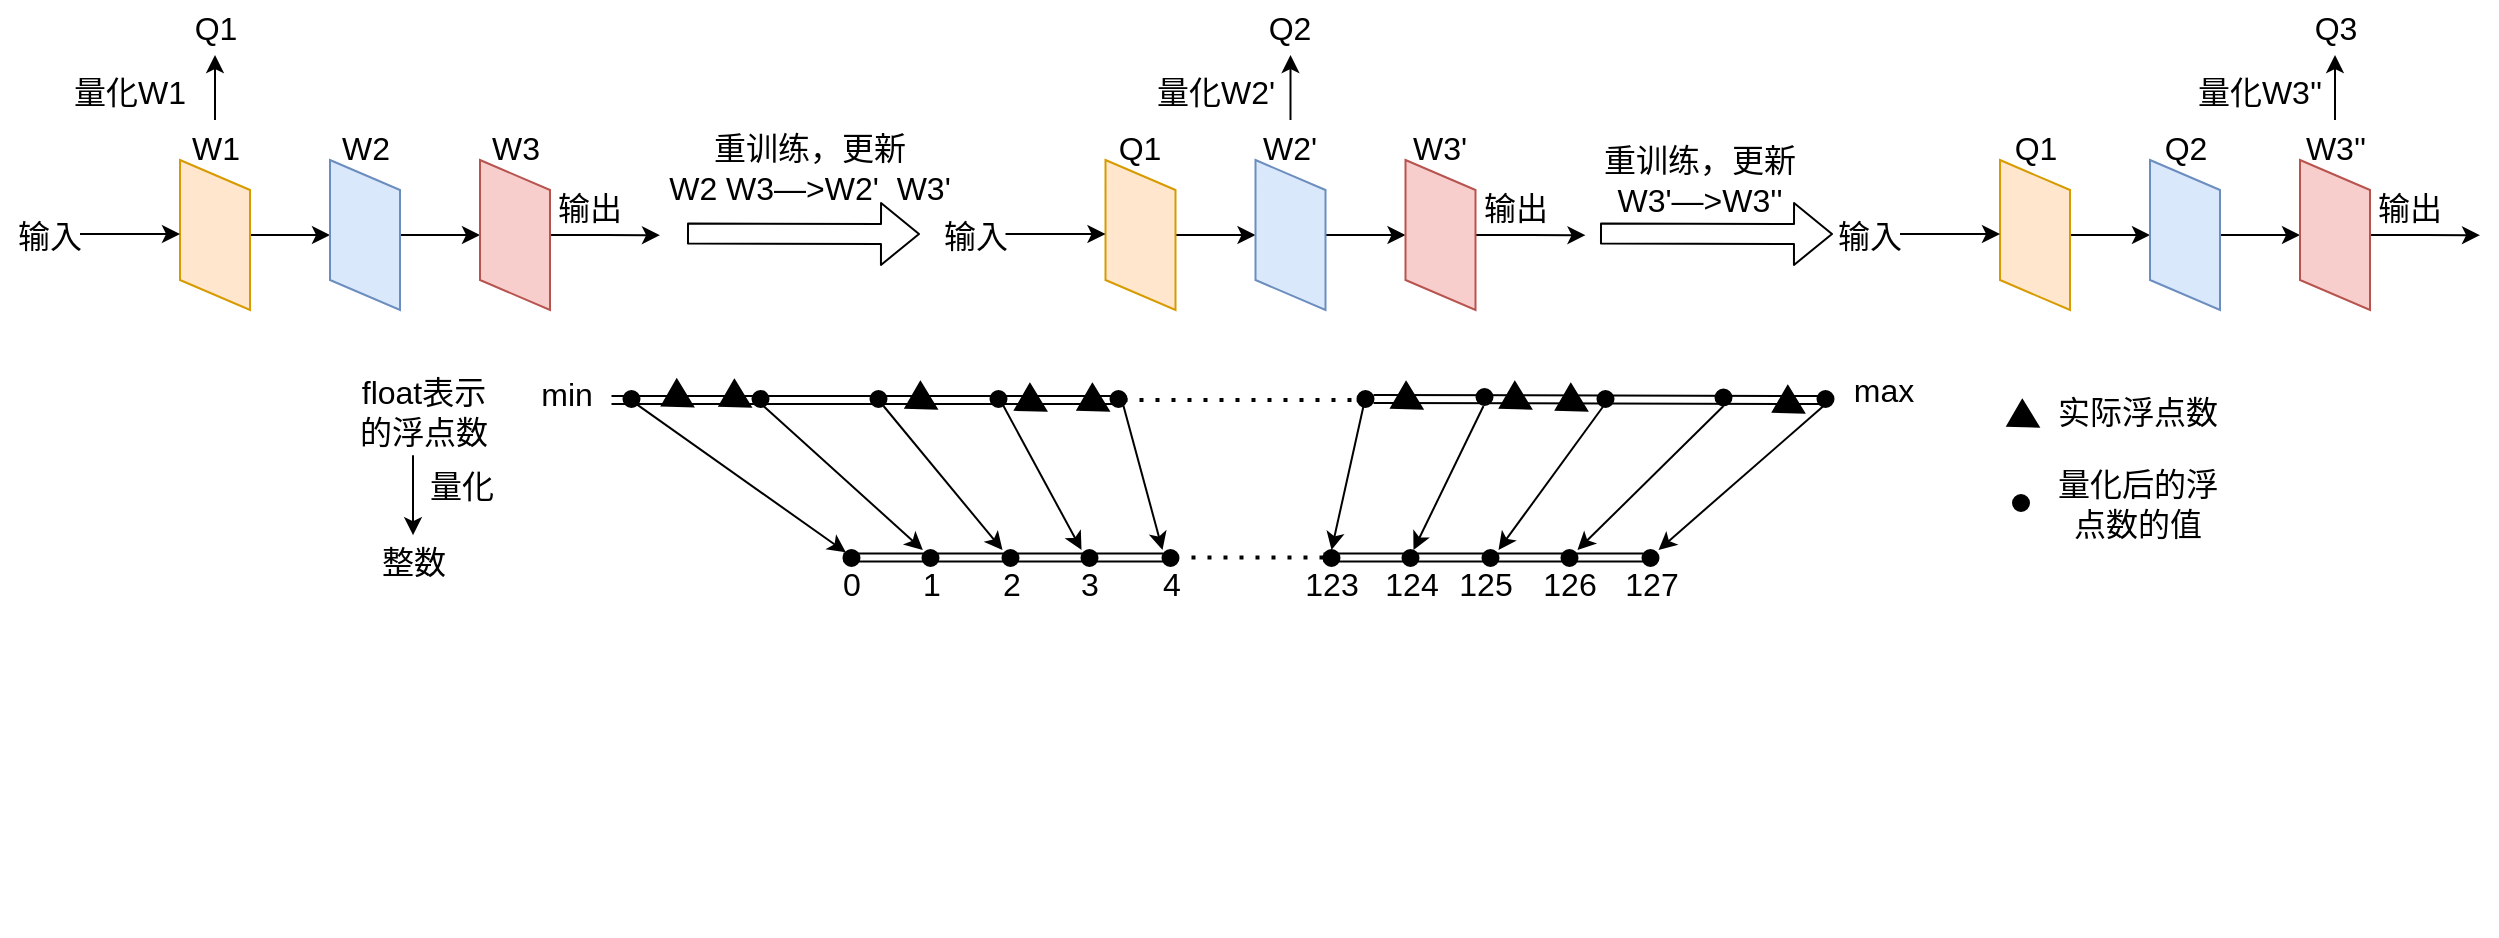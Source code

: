 <mxfile version="13.4.6" type="github">
  <diagram id="Zgp-13TrAlXwP6_f0GoF" name="Page-1">
    <mxGraphModel dx="1527" dy="1019" grid="1" gridSize="10" guides="1" tooltips="1" connect="1" arrows="1" fold="1" page="1" pageScale="1" pageWidth="850" pageHeight="1100" math="0" shadow="0">
      <root>
        <mxCell id="0" />
        <mxCell id="1" parent="0" />
        <mxCell id="ou7ntDZC9hadqgtK8E1v-214" value="" style="triangle;whiteSpace=wrap;html=1;fillColor=#000000;fontSize=16;rotation=30;" vertex="1" parent="1">
          <mxGeometry x="333.75" y="192.32" width="13.7" height="14.85" as="geometry" />
        </mxCell>
        <mxCell id="ou7ntDZC9hadqgtK8E1v-6" style="edgeStyle=orthogonalEdgeStyle;rounded=0;orthogonalLoop=1;jettySize=auto;html=1;exitX=0.5;exitY=0;exitDx=0;exitDy=0;entryX=0.5;entryY=1;entryDx=0;entryDy=0;" edge="1" parent="1" source="ou7ntDZC9hadqgtK8E1v-1" target="ou7ntDZC9hadqgtK8E1v-2">
          <mxGeometry relative="1" as="geometry" />
        </mxCell>
        <mxCell id="ou7ntDZC9hadqgtK8E1v-1" value="" style="shape=parallelogram;perimeter=parallelogramPerimeter;whiteSpace=wrap;html=1;rotation=90;fillColor=#ffe6cc;strokeColor=#d79b00;" vertex="1" parent="1">
          <mxGeometry x="70" y="100" width="75" height="35" as="geometry" />
        </mxCell>
        <mxCell id="ou7ntDZC9hadqgtK8E1v-7" style="edgeStyle=orthogonalEdgeStyle;rounded=0;orthogonalLoop=1;jettySize=auto;html=1;exitX=0.5;exitY=0;exitDx=0;exitDy=0;entryX=0.5;entryY=1;entryDx=0;entryDy=0;" edge="1" parent="1" source="ou7ntDZC9hadqgtK8E1v-2" target="ou7ntDZC9hadqgtK8E1v-3">
          <mxGeometry relative="1" as="geometry" />
        </mxCell>
        <mxCell id="ou7ntDZC9hadqgtK8E1v-2" value="" style="shape=parallelogram;perimeter=parallelogramPerimeter;whiteSpace=wrap;html=1;rotation=90;fillColor=#dae8fc;strokeColor=#6c8ebf;" vertex="1" parent="1">
          <mxGeometry x="145" y="100" width="75" height="35" as="geometry" />
        </mxCell>
        <mxCell id="ou7ntDZC9hadqgtK8E1v-17" style="edgeStyle=orthogonalEdgeStyle;rounded=0;orthogonalLoop=1;jettySize=auto;html=1;exitX=0.5;exitY=0;exitDx=0;exitDy=0;fontSize=16;" edge="1" parent="1" source="ou7ntDZC9hadqgtK8E1v-3">
          <mxGeometry relative="1" as="geometry">
            <mxPoint x="330" y="117.611" as="targetPoint" />
          </mxGeometry>
        </mxCell>
        <mxCell id="ou7ntDZC9hadqgtK8E1v-3" value="" style="shape=parallelogram;perimeter=parallelogramPerimeter;whiteSpace=wrap;html=1;rotation=90;fillColor=#f8cecc;strokeColor=#b85450;" vertex="1" parent="1">
          <mxGeometry x="220" y="100" width="75" height="35" as="geometry" />
        </mxCell>
        <mxCell id="ou7ntDZC9hadqgtK8E1v-4" value="" style="endArrow=classic;html=1;" edge="1" parent="1">
          <mxGeometry width="50" height="50" relative="1" as="geometry">
            <mxPoint x="40" y="117" as="sourcePoint" />
            <mxPoint x="90" y="117" as="targetPoint" />
          </mxGeometry>
        </mxCell>
        <mxCell id="ou7ntDZC9hadqgtK8E1v-9" value="输入" style="text;html=1;strokeColor=none;fillColor=none;align=center;verticalAlign=middle;whiteSpace=wrap;rounded=0;fontSize=16;" vertex="1" parent="1">
          <mxGeometry y="103.75" width="50" height="27.5" as="geometry" />
        </mxCell>
        <mxCell id="ou7ntDZC9hadqgtK8E1v-10" value="W1" style="text;html=1;strokeColor=none;fillColor=none;align=center;verticalAlign=middle;whiteSpace=wrap;rounded=0;fontSize=16;" vertex="1" parent="1">
          <mxGeometry x="82.5" y="60" width="50" height="27.5" as="geometry" />
        </mxCell>
        <mxCell id="ou7ntDZC9hadqgtK8E1v-11" value="W2" style="text;html=1;strokeColor=none;fillColor=none;align=center;verticalAlign=middle;whiteSpace=wrap;rounded=0;fontSize=16;" vertex="1" parent="1">
          <mxGeometry x="157.5" y="60" width="50" height="27.5" as="geometry" />
        </mxCell>
        <mxCell id="ou7ntDZC9hadqgtK8E1v-12" value="W3" style="text;html=1;strokeColor=none;fillColor=none;align=center;verticalAlign=middle;whiteSpace=wrap;rounded=0;fontSize=16;" vertex="1" parent="1">
          <mxGeometry x="232.5" y="60" width="50" height="27.5" as="geometry" />
        </mxCell>
        <mxCell id="ou7ntDZC9hadqgtK8E1v-13" value="输出" style="text;html=1;strokeColor=none;fillColor=none;align=center;verticalAlign=middle;whiteSpace=wrap;rounded=0;fontSize=16;" vertex="1" parent="1">
          <mxGeometry x="270" y="90" width="50" height="27.5" as="geometry" />
        </mxCell>
        <mxCell id="ou7ntDZC9hadqgtK8E1v-19" value="Q1" style="text;html=1;strokeColor=none;fillColor=none;align=center;verticalAlign=middle;whiteSpace=wrap;rounded=0;fontSize=16;" vertex="1" parent="1">
          <mxGeometry x="82.5" width="50" height="27.5" as="geometry" />
        </mxCell>
        <mxCell id="ou7ntDZC9hadqgtK8E1v-48" value="" style="endArrow=classic;html=1;fontSize=16;exitX=0.5;exitY=0;exitDx=0;exitDy=0;" edge="1" parent="1" source="ou7ntDZC9hadqgtK8E1v-10" target="ou7ntDZC9hadqgtK8E1v-19">
          <mxGeometry width="50" height="50" relative="1" as="geometry">
            <mxPoint x="30" y="90" as="sourcePoint" />
            <mxPoint x="80" y="40" as="targetPoint" />
          </mxGeometry>
        </mxCell>
        <mxCell id="ou7ntDZC9hadqgtK8E1v-49" value="量化W1" style="text;html=1;strokeColor=none;fillColor=none;align=center;verticalAlign=middle;whiteSpace=wrap;rounded=0;fontSize=16;" vertex="1" parent="1">
          <mxGeometry x="10" y="32.5" width="110" height="27.5" as="geometry" />
        </mxCell>
        <mxCell id="ou7ntDZC9hadqgtK8E1v-51" value="" style="shape=flexArrow;endArrow=classic;html=1;fontSize=16;" edge="1" parent="1">
          <mxGeometry width="50" height="50" relative="1" as="geometry">
            <mxPoint x="343.5" y="116.81" as="sourcePoint" />
            <mxPoint x="460" y="117" as="targetPoint" />
          </mxGeometry>
        </mxCell>
        <mxCell id="ou7ntDZC9hadqgtK8E1v-58" value="重训练，更新&lt;br&gt;W2 W3—&amp;gt;W2&#39;&amp;nbsp; W3&#39;" style="text;html=1;strokeColor=none;fillColor=none;align=center;verticalAlign=middle;whiteSpace=wrap;rounded=0;fontSize=16;" vertex="1" parent="1">
          <mxGeometry x="274.5" y="70" width="260" height="27.5" as="geometry" />
        </mxCell>
        <mxCell id="ou7ntDZC9hadqgtK8E1v-85" style="edgeStyle=orthogonalEdgeStyle;rounded=0;orthogonalLoop=1;jettySize=auto;html=1;exitX=0.5;exitY=0;exitDx=0;exitDy=0;entryX=0.5;entryY=1;entryDx=0;entryDy=0;" edge="1" parent="1" source="ou7ntDZC9hadqgtK8E1v-86" target="ou7ntDZC9hadqgtK8E1v-88">
          <mxGeometry relative="1" as="geometry" />
        </mxCell>
        <mxCell id="ou7ntDZC9hadqgtK8E1v-86" value="" style="shape=parallelogram;perimeter=parallelogramPerimeter;whiteSpace=wrap;html=1;rotation=90;fillColor=#ffe6cc;strokeColor=#d79b00;" vertex="1" parent="1">
          <mxGeometry x="532.75" y="100" width="75" height="35" as="geometry" />
        </mxCell>
        <mxCell id="ou7ntDZC9hadqgtK8E1v-87" style="edgeStyle=orthogonalEdgeStyle;rounded=0;orthogonalLoop=1;jettySize=auto;html=1;exitX=0.5;exitY=0;exitDx=0;exitDy=0;entryX=0.5;entryY=1;entryDx=0;entryDy=0;" edge="1" parent="1" source="ou7ntDZC9hadqgtK8E1v-88" target="ou7ntDZC9hadqgtK8E1v-90">
          <mxGeometry relative="1" as="geometry" />
        </mxCell>
        <mxCell id="ou7ntDZC9hadqgtK8E1v-88" value="" style="shape=parallelogram;perimeter=parallelogramPerimeter;whiteSpace=wrap;html=1;rotation=90;fillColor=#dae8fc;strokeColor=#6c8ebf;" vertex="1" parent="1">
          <mxGeometry x="607.75" y="100" width="75" height="35" as="geometry" />
        </mxCell>
        <mxCell id="ou7ntDZC9hadqgtK8E1v-89" style="edgeStyle=orthogonalEdgeStyle;rounded=0;orthogonalLoop=1;jettySize=auto;html=1;exitX=0.5;exitY=0;exitDx=0;exitDy=0;fontSize=16;" edge="1" parent="1" source="ou7ntDZC9hadqgtK8E1v-90">
          <mxGeometry relative="1" as="geometry">
            <mxPoint x="792.75" y="117.611" as="targetPoint" />
          </mxGeometry>
        </mxCell>
        <mxCell id="ou7ntDZC9hadqgtK8E1v-90" value="" style="shape=parallelogram;perimeter=parallelogramPerimeter;whiteSpace=wrap;html=1;rotation=90;fillColor=#f8cecc;strokeColor=#b85450;" vertex="1" parent="1">
          <mxGeometry x="682.75" y="100" width="75" height="35" as="geometry" />
        </mxCell>
        <mxCell id="ou7ntDZC9hadqgtK8E1v-91" value="" style="endArrow=classic;html=1;" edge="1" parent="1">
          <mxGeometry width="50" height="50" relative="1" as="geometry">
            <mxPoint x="502.75" y="117" as="sourcePoint" />
            <mxPoint x="552.75" y="117" as="targetPoint" />
          </mxGeometry>
        </mxCell>
        <mxCell id="ou7ntDZC9hadqgtK8E1v-92" value="输入" style="text;html=1;strokeColor=none;fillColor=none;align=center;verticalAlign=middle;whiteSpace=wrap;rounded=0;fontSize=16;" vertex="1" parent="1">
          <mxGeometry x="462.75" y="103.75" width="50" height="27.5" as="geometry" />
        </mxCell>
        <mxCell id="ou7ntDZC9hadqgtK8E1v-93" value="Q1" style="text;html=1;strokeColor=none;fillColor=none;align=center;verticalAlign=middle;whiteSpace=wrap;rounded=0;fontSize=16;" vertex="1" parent="1">
          <mxGeometry x="545.25" y="60" width="50" height="27.5" as="geometry" />
        </mxCell>
        <mxCell id="ou7ntDZC9hadqgtK8E1v-94" value="W2&#39;" style="text;html=1;strokeColor=none;fillColor=none;align=center;verticalAlign=middle;whiteSpace=wrap;rounded=0;fontSize=16;" vertex="1" parent="1">
          <mxGeometry x="620.25" y="60" width="50" height="27.5" as="geometry" />
        </mxCell>
        <mxCell id="ou7ntDZC9hadqgtK8E1v-95" value="W3&#39;" style="text;html=1;strokeColor=none;fillColor=none;align=center;verticalAlign=middle;whiteSpace=wrap;rounded=0;fontSize=16;" vertex="1" parent="1">
          <mxGeometry x="695.25" y="60" width="50" height="27.5" as="geometry" />
        </mxCell>
        <mxCell id="ou7ntDZC9hadqgtK8E1v-96" value="输出" style="text;html=1;strokeColor=none;fillColor=none;align=center;verticalAlign=middle;whiteSpace=wrap;rounded=0;fontSize=16;" vertex="1" parent="1">
          <mxGeometry x="732.75" y="90" width="50" height="27.5" as="geometry" />
        </mxCell>
        <mxCell id="ou7ntDZC9hadqgtK8E1v-97" value="Q2" style="text;html=1;strokeColor=none;fillColor=none;align=center;verticalAlign=middle;whiteSpace=wrap;rounded=0;fontSize=16;" vertex="1" parent="1">
          <mxGeometry x="620.25" width="50" height="27.5" as="geometry" />
        </mxCell>
        <mxCell id="ou7ntDZC9hadqgtK8E1v-98" value="" style="endArrow=classic;html=1;fontSize=16;exitX=0.5;exitY=0;exitDx=0;exitDy=0;" edge="1" parent="1" target="ou7ntDZC9hadqgtK8E1v-97">
          <mxGeometry width="50" height="50" relative="1" as="geometry">
            <mxPoint x="645.25" y="60" as="sourcePoint" />
            <mxPoint x="617.75" y="40" as="targetPoint" />
          </mxGeometry>
        </mxCell>
        <mxCell id="ou7ntDZC9hadqgtK8E1v-99" value="量化W2&#39;" style="text;html=1;strokeColor=none;fillColor=none;align=center;verticalAlign=middle;whiteSpace=wrap;rounded=0;fontSize=16;" vertex="1" parent="1">
          <mxGeometry x="552.75" y="32.5" width="110" height="27.5" as="geometry" />
        </mxCell>
        <mxCell id="ou7ntDZC9hadqgtK8E1v-102" style="edgeStyle=orthogonalEdgeStyle;rounded=0;orthogonalLoop=1;jettySize=auto;html=1;exitX=0.5;exitY=0;exitDx=0;exitDy=0;entryX=0.5;entryY=1;entryDx=0;entryDy=0;" edge="1" parent="1" source="ou7ntDZC9hadqgtK8E1v-103" target="ou7ntDZC9hadqgtK8E1v-105">
          <mxGeometry relative="1" as="geometry" />
        </mxCell>
        <mxCell id="ou7ntDZC9hadqgtK8E1v-103" value="" style="shape=parallelogram;perimeter=parallelogramPerimeter;whiteSpace=wrap;html=1;rotation=90;fillColor=#ffe6cc;strokeColor=#d79b00;" vertex="1" parent="1">
          <mxGeometry x="980" y="100" width="75" height="35" as="geometry" />
        </mxCell>
        <mxCell id="ou7ntDZC9hadqgtK8E1v-104" style="edgeStyle=orthogonalEdgeStyle;rounded=0;orthogonalLoop=1;jettySize=auto;html=1;exitX=0.5;exitY=0;exitDx=0;exitDy=0;entryX=0.5;entryY=1;entryDx=0;entryDy=0;" edge="1" parent="1" source="ou7ntDZC9hadqgtK8E1v-105" target="ou7ntDZC9hadqgtK8E1v-107">
          <mxGeometry relative="1" as="geometry" />
        </mxCell>
        <mxCell id="ou7ntDZC9hadqgtK8E1v-105" value="" style="shape=parallelogram;perimeter=parallelogramPerimeter;whiteSpace=wrap;html=1;rotation=90;fillColor=#dae8fc;strokeColor=#6c8ebf;" vertex="1" parent="1">
          <mxGeometry x="1055" y="100" width="75" height="35" as="geometry" />
        </mxCell>
        <mxCell id="ou7ntDZC9hadqgtK8E1v-106" style="edgeStyle=orthogonalEdgeStyle;rounded=0;orthogonalLoop=1;jettySize=auto;html=1;exitX=0.5;exitY=0;exitDx=0;exitDy=0;fontSize=16;" edge="1" parent="1" source="ou7ntDZC9hadqgtK8E1v-107">
          <mxGeometry relative="1" as="geometry">
            <mxPoint x="1240.0" y="117.611" as="targetPoint" />
          </mxGeometry>
        </mxCell>
        <mxCell id="ou7ntDZC9hadqgtK8E1v-107" value="" style="shape=parallelogram;perimeter=parallelogramPerimeter;whiteSpace=wrap;html=1;rotation=90;fillColor=#f8cecc;strokeColor=#b85450;" vertex="1" parent="1">
          <mxGeometry x="1130" y="100" width="75" height="35" as="geometry" />
        </mxCell>
        <mxCell id="ou7ntDZC9hadqgtK8E1v-108" value="" style="endArrow=classic;html=1;" edge="1" parent="1">
          <mxGeometry width="50" height="50" relative="1" as="geometry">
            <mxPoint x="950" y="117" as="sourcePoint" />
            <mxPoint x="1000.0" y="117" as="targetPoint" />
          </mxGeometry>
        </mxCell>
        <mxCell id="ou7ntDZC9hadqgtK8E1v-109" value="输入" style="text;html=1;strokeColor=none;fillColor=none;align=center;verticalAlign=middle;whiteSpace=wrap;rounded=0;fontSize=16;" vertex="1" parent="1">
          <mxGeometry x="910" y="103.75" width="50" height="27.5" as="geometry" />
        </mxCell>
        <mxCell id="ou7ntDZC9hadqgtK8E1v-110" value="Q1" style="text;html=1;strokeColor=none;fillColor=none;align=center;verticalAlign=middle;whiteSpace=wrap;rounded=0;fontSize=16;" vertex="1" parent="1">
          <mxGeometry x="992.5" y="60" width="50" height="27.5" as="geometry" />
        </mxCell>
        <mxCell id="ou7ntDZC9hadqgtK8E1v-111" value="Q2" style="text;html=1;strokeColor=none;fillColor=none;align=center;verticalAlign=middle;whiteSpace=wrap;rounded=0;fontSize=16;" vertex="1" parent="1">
          <mxGeometry x="1067.5" y="60" width="50" height="27.5" as="geometry" />
        </mxCell>
        <mxCell id="ou7ntDZC9hadqgtK8E1v-112" value="W3&#39;&#39;" style="text;html=1;strokeColor=none;fillColor=none;align=center;verticalAlign=middle;whiteSpace=wrap;rounded=0;fontSize=16;" vertex="1" parent="1">
          <mxGeometry x="1142.5" y="60" width="50" height="27.5" as="geometry" />
        </mxCell>
        <mxCell id="ou7ntDZC9hadqgtK8E1v-113" value="输出" style="text;html=1;strokeColor=none;fillColor=none;align=center;verticalAlign=middle;whiteSpace=wrap;rounded=0;fontSize=16;" vertex="1" parent="1">
          <mxGeometry x="1180" y="90" width="50" height="27.5" as="geometry" />
        </mxCell>
        <mxCell id="ou7ntDZC9hadqgtK8E1v-114" value="Q3" style="text;html=1;strokeColor=none;fillColor=none;align=center;verticalAlign=middle;whiteSpace=wrap;rounded=0;fontSize=16;" vertex="1" parent="1">
          <mxGeometry x="1142.5" width="50" height="27.5" as="geometry" />
        </mxCell>
        <mxCell id="ou7ntDZC9hadqgtK8E1v-115" value="" style="endArrow=classic;html=1;fontSize=16;exitX=0.5;exitY=0;exitDx=0;exitDy=0;" edge="1" parent="1" target="ou7ntDZC9hadqgtK8E1v-114">
          <mxGeometry width="50" height="50" relative="1" as="geometry">
            <mxPoint x="1167.5" y="60" as="sourcePoint" />
            <mxPoint x="1140" y="40" as="targetPoint" />
          </mxGeometry>
        </mxCell>
        <mxCell id="ou7ntDZC9hadqgtK8E1v-116" value="量化W3&#39;&#39;" style="text;html=1;strokeColor=none;fillColor=none;align=center;verticalAlign=middle;whiteSpace=wrap;rounded=0;fontSize=16;" vertex="1" parent="1">
          <mxGeometry x="1075" y="32.5" width="110" height="27.5" as="geometry" />
        </mxCell>
        <mxCell id="ou7ntDZC9hadqgtK8E1v-118" value="" style="shape=link;html=1;fontSize=16;" edge="1" parent="1">
          <mxGeometry width="100" relative="1" as="geometry">
            <mxPoint x="421.75" y="278.8" as="sourcePoint" />
            <mxPoint x="581.75" y="278.8" as="targetPoint" />
          </mxGeometry>
        </mxCell>
        <mxCell id="ou7ntDZC9hadqgtK8E1v-122" value="" style="shape=link;html=1;fontSize=16;" edge="1" parent="1">
          <mxGeometry width="100" relative="1" as="geometry">
            <mxPoint x="305.75" y="200" as="sourcePoint" />
            <mxPoint x="560.75" y="200.0" as="targetPoint" />
          </mxGeometry>
        </mxCell>
        <mxCell id="ou7ntDZC9hadqgtK8E1v-123" value="" style="endArrow=none;dashed=1;html=1;dashPattern=1 3;strokeWidth=2;fontSize=16;" edge="1" parent="1">
          <mxGeometry width="50" height="50" relative="1" as="geometry">
            <mxPoint x="661.75" y="278.8" as="sourcePoint" />
            <mxPoint x="591.75" y="278.8" as="targetPoint" />
          </mxGeometry>
        </mxCell>
        <mxCell id="ou7ntDZC9hadqgtK8E1v-124" value="" style="shape=link;html=1;fontSize=16;" edge="1" parent="1" source="ou7ntDZC9hadqgtK8E1v-190">
          <mxGeometry width="100" relative="1" as="geometry">
            <mxPoint x="682.25" y="200.0" as="sourcePoint" />
            <mxPoint x="911.75" y="200" as="targetPoint" />
          </mxGeometry>
        </mxCell>
        <mxCell id="ou7ntDZC9hadqgtK8E1v-136" value="min" style="text;html=1;strokeColor=none;fillColor=none;align=center;verticalAlign=middle;whiteSpace=wrap;rounded=0;fontSize=16;" vertex="1" parent="1">
          <mxGeometry x="264" y="182.85" width="39" height="27.5" as="geometry" />
        </mxCell>
        <mxCell id="ou7ntDZC9hadqgtK8E1v-137" value="max" style="text;html=1;strokeColor=none;fillColor=none;align=center;verticalAlign=middle;whiteSpace=wrap;rounded=0;fontSize=16;" vertex="1" parent="1">
          <mxGeometry x="916.75" y="180.85" width="50" height="27.5" as="geometry" />
        </mxCell>
        <mxCell id="ou7ntDZC9hadqgtK8E1v-144" value="" style="ellipse;whiteSpace=wrap;html=1;aspect=fixed;fillColor=#000000;fontSize=16;" vertex="1" parent="1">
          <mxGeometry x="421.75" y="275" width="8" height="8" as="geometry" />
        </mxCell>
        <mxCell id="ou7ntDZC9hadqgtK8E1v-147" value="" style="ellipse;whiteSpace=wrap;html=1;aspect=fixed;fillColor=#000000;fontSize=16;" vertex="1" parent="1">
          <mxGeometry x="461.25" y="275" width="8" height="8" as="geometry" />
        </mxCell>
        <mxCell id="ou7ntDZC9hadqgtK8E1v-148" value="" style="ellipse;whiteSpace=wrap;html=1;aspect=fixed;fillColor=#000000;fontSize=16;" vertex="1" parent="1">
          <mxGeometry x="501.25" y="275" width="8" height="8" as="geometry" />
        </mxCell>
        <mxCell id="ou7ntDZC9hadqgtK8E1v-149" value="" style="ellipse;whiteSpace=wrap;html=1;aspect=fixed;fillColor=#000000;fontSize=16;" vertex="1" parent="1">
          <mxGeometry x="540.75" y="275" width="8" height="8" as="geometry" />
        </mxCell>
        <mxCell id="ou7ntDZC9hadqgtK8E1v-150" value="" style="ellipse;whiteSpace=wrap;html=1;aspect=fixed;fillColor=#000000;fontSize=16;" vertex="1" parent="1">
          <mxGeometry x="581.25" y="275" width="8" height="8" as="geometry" />
        </mxCell>
        <mxCell id="ou7ntDZC9hadqgtK8E1v-155" value="" style="shape=link;html=1;fontSize=16;" edge="1" parent="1">
          <mxGeometry width="100" relative="1" as="geometry">
            <mxPoint x="821.75" y="278.8" as="sourcePoint" />
            <mxPoint x="661.75" y="278.8" as="targetPoint" />
          </mxGeometry>
        </mxCell>
        <mxCell id="ou7ntDZC9hadqgtK8E1v-156" value="" style="ellipse;whiteSpace=wrap;html=1;aspect=fixed;fillColor=#000000;fontSize=16;" vertex="1" parent="1">
          <mxGeometry x="661.75" y="275" width="8" height="8" as="geometry" />
        </mxCell>
        <mxCell id="ou7ntDZC9hadqgtK8E1v-157" value="" style="ellipse;whiteSpace=wrap;html=1;aspect=fixed;fillColor=#000000;fontSize=16;" vertex="1" parent="1">
          <mxGeometry x="701.25" y="275" width="8" height="8" as="geometry" />
        </mxCell>
        <mxCell id="ou7ntDZC9hadqgtK8E1v-158" value="" style="ellipse;whiteSpace=wrap;html=1;aspect=fixed;fillColor=#000000;fontSize=16;" vertex="1" parent="1">
          <mxGeometry x="741.25" y="275" width="8" height="8" as="geometry" />
        </mxCell>
        <mxCell id="ou7ntDZC9hadqgtK8E1v-159" value="" style="ellipse;whiteSpace=wrap;html=1;aspect=fixed;fillColor=#000000;fontSize=16;" vertex="1" parent="1">
          <mxGeometry x="780.75" y="275" width="8" height="8" as="geometry" />
        </mxCell>
        <mxCell id="ou7ntDZC9hadqgtK8E1v-160" value="" style="ellipse;whiteSpace=wrap;html=1;aspect=fixed;fillColor=#000000;fontSize=16;" vertex="1" parent="1">
          <mxGeometry x="821.25" y="275" width="8" height="8" as="geometry" />
        </mxCell>
        <mxCell id="ou7ntDZC9hadqgtK8E1v-162" value="" style="endArrow=none;dashed=1;html=1;dashPattern=1 3;strokeWidth=2;fontSize=16;" edge="1" parent="1">
          <mxGeometry width="50" height="50" relative="1" as="geometry">
            <mxPoint x="561.75" y="200.0" as="sourcePoint" />
            <mxPoint x="681.75" y="200" as="targetPoint" />
          </mxGeometry>
        </mxCell>
        <mxCell id="ou7ntDZC9hadqgtK8E1v-163" value="" style="ellipse;whiteSpace=wrap;html=1;aspect=fixed;fillColor=#000000;fontSize=16;" vertex="1" parent="1">
          <mxGeometry x="311.75" y="195.5" width="8" height="8" as="geometry" />
        </mxCell>
        <mxCell id="ou7ntDZC9hadqgtK8E1v-164" value="" style="endArrow=classic;html=1;fontSize=16;entryX=0;entryY=0;entryDx=0;entryDy=0;exitX=1;exitY=1;exitDx=0;exitDy=0;" edge="1" parent="1" source="ou7ntDZC9hadqgtK8E1v-163" target="ou7ntDZC9hadqgtK8E1v-144">
          <mxGeometry width="50" height="50" relative="1" as="geometry">
            <mxPoint x="319.75" y="202" as="sourcePoint" />
            <mxPoint x="401.75" y="250" as="targetPoint" />
          </mxGeometry>
        </mxCell>
        <mxCell id="ou7ntDZC9hadqgtK8E1v-165" value="" style="endArrow=classic;html=1;fontSize=16;entryX=0;entryY=0;entryDx=0;entryDy=0;" edge="1" parent="1">
          <mxGeometry width="50" height="50" relative="1" as="geometry">
            <mxPoint x="381.75" y="203" as="sourcePoint" />
            <mxPoint x="461.422" y="275.002" as="targetPoint" />
          </mxGeometry>
        </mxCell>
        <mxCell id="ou7ntDZC9hadqgtK8E1v-166" value="" style="endArrow=classic;html=1;fontSize=16;entryX=0;entryY=0;entryDx=0;entryDy=0;" edge="1" parent="1">
          <mxGeometry width="50" height="50" relative="1" as="geometry">
            <mxPoint x="441.75" y="203" as="sourcePoint" />
            <mxPoint x="501.252" y="275.002" as="targetPoint" />
          </mxGeometry>
        </mxCell>
        <mxCell id="ou7ntDZC9hadqgtK8E1v-167" value="" style="endArrow=classic;html=1;fontSize=16;entryX=0;entryY=0;entryDx=0;entryDy=0;" edge="1" parent="1">
          <mxGeometry width="50" height="50" relative="1" as="geometry">
            <mxPoint x="501.75" y="203" as="sourcePoint" />
            <mxPoint x="540.752" y="275.002" as="targetPoint" />
          </mxGeometry>
        </mxCell>
        <mxCell id="ou7ntDZC9hadqgtK8E1v-168" value="" style="endArrow=classic;html=1;fontSize=16;entryX=0;entryY=0;entryDx=0;entryDy=0;" edge="1" parent="1">
          <mxGeometry width="50" height="50" relative="1" as="geometry">
            <mxPoint x="561.75" y="203" as="sourcePoint" />
            <mxPoint x="581.252" y="275.002" as="targetPoint" />
          </mxGeometry>
        </mxCell>
        <mxCell id="ou7ntDZC9hadqgtK8E1v-175" value="" style="group;rotation=-180;direction=south;" vertex="1" connectable="0" parent="1">
          <mxGeometry x="404.749" y="205.249" width="73.172" height="262.673" as="geometry" />
        </mxCell>
        <mxCell id="ou7ntDZC9hadqgtK8E1v-176" value="" style="endArrow=classic;html=1;fontSize=16;entryX=0.5;entryY=0;entryDx=0;entryDy=0;" edge="1" parent="1" target="ou7ntDZC9hadqgtK8E1v-156">
          <mxGeometry width="50" height="50" relative="1" as="geometry">
            <mxPoint x="681.75" y="203" as="sourcePoint" />
            <mxPoint x="671.75" y="270" as="targetPoint" />
          </mxGeometry>
        </mxCell>
        <mxCell id="ou7ntDZC9hadqgtK8E1v-177" value="" style="endArrow=classic;html=1;fontSize=16;entryX=0;entryY=0;entryDx=0;entryDy=0;" edge="1" parent="1">
          <mxGeometry width="50" height="50" relative="1" as="geometry">
            <mxPoint x="741.75" y="203" as="sourcePoint" />
            <mxPoint x="706.752" y="275.002" as="targetPoint" />
          </mxGeometry>
        </mxCell>
        <mxCell id="ou7ntDZC9hadqgtK8E1v-178" value="" style="endArrow=classic;html=1;fontSize=16;entryX=0;entryY=0;entryDx=0;entryDy=0;" edge="1" parent="1">
          <mxGeometry width="50" height="50" relative="1" as="geometry">
            <mxPoint x="801.75" y="203" as="sourcePoint" />
            <mxPoint x="749.252" y="275.002" as="targetPoint" />
          </mxGeometry>
        </mxCell>
        <mxCell id="ou7ntDZC9hadqgtK8E1v-179" value="" style="endArrow=classic;html=1;fontSize=16;entryX=0;entryY=0;entryDx=0;entryDy=0;" edge="1" parent="1">
          <mxGeometry width="50" height="50" relative="1" as="geometry">
            <mxPoint x="861.75" y="203" as="sourcePoint" />
            <mxPoint x="788.752" y="275.002" as="targetPoint" />
          </mxGeometry>
        </mxCell>
        <mxCell id="ou7ntDZC9hadqgtK8E1v-180" value="" style="endArrow=classic;html=1;fontSize=16;entryX=0;entryY=0;entryDx=0;entryDy=0;" edge="1" parent="1">
          <mxGeometry width="50" height="50" relative="1" as="geometry">
            <mxPoint x="911.75" y="203" as="sourcePoint" />
            <mxPoint x="829.252" y="275.002" as="targetPoint" />
          </mxGeometry>
        </mxCell>
        <mxCell id="ou7ntDZC9hadqgtK8E1v-181" value="" style="ellipse;whiteSpace=wrap;html=1;aspect=fixed;fillColor=#000000;fontSize=16;" vertex="1" parent="1">
          <mxGeometry x="376.25" y="195.5" width="8" height="8" as="geometry" />
        </mxCell>
        <mxCell id="ou7ntDZC9hadqgtK8E1v-187" value="" style="ellipse;whiteSpace=wrap;html=1;aspect=fixed;fillColor=#000000;fontSize=16;" vertex="1" parent="1">
          <mxGeometry x="435.25" y="195.5" width="8" height="8" as="geometry" />
        </mxCell>
        <mxCell id="ou7ntDZC9hadqgtK8E1v-188" value="" style="ellipse;whiteSpace=wrap;html=1;aspect=fixed;fillColor=#000000;fontSize=16;" vertex="1" parent="1">
          <mxGeometry x="495.25" y="195.5" width="8" height="8" as="geometry" />
        </mxCell>
        <mxCell id="ou7ntDZC9hadqgtK8E1v-189" value="" style="ellipse;whiteSpace=wrap;html=1;aspect=fixed;fillColor=#000000;fontSize=16;" vertex="1" parent="1">
          <mxGeometry x="555.25" y="195.5" width="8" height="8" as="geometry" />
        </mxCell>
        <mxCell id="ou7ntDZC9hadqgtK8E1v-190" value="" style="ellipse;whiteSpace=wrap;html=1;aspect=fixed;fillColor=#000000;fontSize=16;" vertex="1" parent="1">
          <mxGeometry x="678.75" y="195.5" width="8" height="8" as="geometry" />
        </mxCell>
        <mxCell id="ou7ntDZC9hadqgtK8E1v-191" value="" style="shape=link;html=1;fontSize=16;" edge="1" parent="1" target="ou7ntDZC9hadqgtK8E1v-190">
          <mxGeometry width="100" relative="1" as="geometry">
            <mxPoint x="682.25" y="200.0" as="sourcePoint" />
            <mxPoint x="911.75" y="200" as="targetPoint" />
          </mxGeometry>
        </mxCell>
        <mxCell id="ou7ntDZC9hadqgtK8E1v-192" value="" style="ellipse;whiteSpace=wrap;html=1;aspect=fixed;fillColor=#000000;fontSize=16;" vertex="1" parent="1">
          <mxGeometry x="738.25" y="194.5" width="8" height="8" as="geometry" />
        </mxCell>
        <mxCell id="ou7ntDZC9hadqgtK8E1v-193" value="" style="ellipse;whiteSpace=wrap;html=1;aspect=fixed;fillColor=#000000;fontSize=16;" vertex="1" parent="1">
          <mxGeometry x="798.75" y="195.5" width="8" height="8" as="geometry" />
        </mxCell>
        <mxCell id="ou7ntDZC9hadqgtK8E1v-194" value="" style="ellipse;whiteSpace=wrap;html=1;aspect=fixed;fillColor=#000000;fontSize=16;" vertex="1" parent="1">
          <mxGeometry x="857.75" y="194.75" width="8" height="8" as="geometry" />
        </mxCell>
        <mxCell id="ou7ntDZC9hadqgtK8E1v-195" value="" style="ellipse;whiteSpace=wrap;html=1;aspect=fixed;fillColor=#000000;fontSize=16;" vertex="1" parent="1">
          <mxGeometry x="908.75" y="195.5" width="8" height="8" as="geometry" />
        </mxCell>
        <mxCell id="ou7ntDZC9hadqgtK8E1v-196" value="float表示的浮点数" style="text;html=1;strokeColor=none;fillColor=none;align=center;verticalAlign=middle;whiteSpace=wrap;rounded=0;fontSize=16;" vertex="1" parent="1">
          <mxGeometry x="176.5" y="192.32" width="70" height="27.5" as="geometry" />
        </mxCell>
        <mxCell id="ou7ntDZC9hadqgtK8E1v-197" value="整数" style="text;html=1;strokeColor=none;fillColor=none;align=center;verticalAlign=middle;whiteSpace=wrap;rounded=0;fontSize=16;" vertex="1" parent="1">
          <mxGeometry x="186.5" y="270.57" width="40" height="20" as="geometry" />
        </mxCell>
        <mxCell id="ou7ntDZC9hadqgtK8E1v-198" value="" style="endArrow=classic;html=1;fontSize=16;" edge="1" parent="1">
          <mxGeometry width="50" height="50" relative="1" as="geometry">
            <mxPoint x="206.5" y="227.57" as="sourcePoint" />
            <mxPoint x="206.5" y="267.57" as="targetPoint" />
          </mxGeometry>
        </mxCell>
        <mxCell id="ou7ntDZC9hadqgtK8E1v-199" value="量化" style="text;html=1;strokeColor=none;fillColor=none;align=center;verticalAlign=middle;whiteSpace=wrap;rounded=0;fontSize=16;" vertex="1" parent="1">
          <mxGeometry x="186.5" y="228.75" width="87.5" height="27.5" as="geometry" />
        </mxCell>
        <mxCell id="ou7ntDZC9hadqgtK8E1v-200" value="0" style="text;html=1;strokeColor=none;fillColor=none;align=center;verticalAlign=middle;whiteSpace=wrap;rounded=0;fontSize=16;" vertex="1" parent="1">
          <mxGeometry x="417" y="283" width="17.5" height="17" as="geometry" />
        </mxCell>
        <mxCell id="ou7ntDZC9hadqgtK8E1v-202" value="1" style="text;html=1;strokeColor=none;fillColor=none;align=center;verticalAlign=middle;whiteSpace=wrap;rounded=0;fontSize=16;" vertex="1" parent="1">
          <mxGeometry x="456.5" y="283" width="17.5" height="17" as="geometry" />
        </mxCell>
        <mxCell id="ou7ntDZC9hadqgtK8E1v-203" value="2" style="text;html=1;strokeColor=none;fillColor=none;align=center;verticalAlign=middle;whiteSpace=wrap;rounded=0;fontSize=16;" vertex="1" parent="1">
          <mxGeometry x="496.5" y="283" width="17.5" height="17" as="geometry" />
        </mxCell>
        <mxCell id="ou7ntDZC9hadqgtK8E1v-204" value="3" style="text;html=1;strokeColor=none;fillColor=none;align=center;verticalAlign=middle;whiteSpace=wrap;rounded=0;fontSize=16;" vertex="1" parent="1">
          <mxGeometry x="536" y="283" width="17.5" height="17" as="geometry" />
        </mxCell>
        <mxCell id="ou7ntDZC9hadqgtK8E1v-205" value="4" style="text;html=1;strokeColor=none;fillColor=none;align=center;verticalAlign=middle;whiteSpace=wrap;rounded=0;fontSize=16;" vertex="1" parent="1">
          <mxGeometry x="576.5" y="283" width="17.5" height="17" as="geometry" />
        </mxCell>
        <mxCell id="ou7ntDZC9hadqgtK8E1v-206" value="127" style="text;html=1;strokeColor=none;fillColor=none;align=center;verticalAlign=middle;whiteSpace=wrap;rounded=0;fontSize=16;" vertex="1" parent="1">
          <mxGeometry x="816.5" y="283" width="17.5" height="17" as="geometry" />
        </mxCell>
        <mxCell id="ou7ntDZC9hadqgtK8E1v-207" value="126" style="text;html=1;strokeColor=none;fillColor=none;align=center;verticalAlign=middle;whiteSpace=wrap;rounded=0;fontSize=16;" vertex="1" parent="1">
          <mxGeometry x="776" y="283" width="17.5" height="17" as="geometry" />
        </mxCell>
        <mxCell id="ou7ntDZC9hadqgtK8E1v-208" value="125" style="text;html=1;strokeColor=none;fillColor=none;align=center;verticalAlign=middle;whiteSpace=wrap;rounded=0;fontSize=16;" vertex="1" parent="1">
          <mxGeometry x="733.5" y="283" width="17.5" height="17" as="geometry" />
        </mxCell>
        <mxCell id="ou7ntDZC9hadqgtK8E1v-210" value="124" style="text;html=1;strokeColor=none;fillColor=none;align=center;verticalAlign=middle;whiteSpace=wrap;rounded=0;fontSize=16;" vertex="1" parent="1">
          <mxGeometry x="696.5" y="283" width="17.5" height="17" as="geometry" />
        </mxCell>
        <mxCell id="ou7ntDZC9hadqgtK8E1v-211" value="123" style="text;html=1;strokeColor=none;fillColor=none;align=center;verticalAlign=middle;whiteSpace=wrap;rounded=0;fontSize=16;" vertex="1" parent="1">
          <mxGeometry x="657" y="283" width="17.5" height="17" as="geometry" />
        </mxCell>
        <mxCell id="ou7ntDZC9hadqgtK8E1v-212" value="" style="triangle;whiteSpace=wrap;html=1;fillColor=#000000;fontSize=16;rotation=30;" vertex="1" parent="1">
          <mxGeometry x="1006.5" y="202.5" width="13.7" height="14.85" as="geometry" />
        </mxCell>
        <mxCell id="ou7ntDZC9hadqgtK8E1v-217" value="" style="triangle;whiteSpace=wrap;html=1;fillColor=#000000;fontSize=16;rotation=30;" vertex="1" parent="1">
          <mxGeometry x="362.55" y="192.5" width="13.7" height="14.85" as="geometry" />
        </mxCell>
        <mxCell id="ou7ntDZC9hadqgtK8E1v-218" value="" style="triangle;whiteSpace=wrap;html=1;fillColor=#000000;fontSize=16;rotation=30;" vertex="1" parent="1">
          <mxGeometry x="455.55" y="193.5" width="13.7" height="14.85" as="geometry" />
        </mxCell>
        <mxCell id="ou7ntDZC9hadqgtK8E1v-219" value="" style="triangle;whiteSpace=wrap;html=1;fillColor=#000000;fontSize=16;rotation=30;" vertex="1" parent="1">
          <mxGeometry x="510.3" y="194.5" width="13.7" height="14.85" as="geometry" />
        </mxCell>
        <mxCell id="ou7ntDZC9hadqgtK8E1v-220" value="" style="triangle;whiteSpace=wrap;html=1;fillColor=#000000;fontSize=16;rotation=30;" vertex="1" parent="1">
          <mxGeometry x="541.55" y="194.5" width="13.7" height="14.85" as="geometry" />
        </mxCell>
        <mxCell id="ou7ntDZC9hadqgtK8E1v-221" value="" style="triangle;whiteSpace=wrap;html=1;fillColor=#000000;fontSize=16;rotation=30;" vertex="1" parent="1">
          <mxGeometry x="698.4" y="193.5" width="13.7" height="14.85" as="geometry" />
        </mxCell>
        <mxCell id="ou7ntDZC9hadqgtK8E1v-222" value="" style="triangle;whiteSpace=wrap;html=1;fillColor=#000000;fontSize=16;rotation=30;" vertex="1" parent="1">
          <mxGeometry x="780.75" y="194.5" width="13.7" height="14.85" as="geometry" />
        </mxCell>
        <mxCell id="ou7ntDZC9hadqgtK8E1v-223" value="" style="triangle;whiteSpace=wrap;html=1;fillColor=#000000;fontSize=16;rotation=30;" vertex="1" parent="1">
          <mxGeometry x="752.75" y="193.5" width="13.7" height="14.85" as="geometry" />
        </mxCell>
        <mxCell id="ou7ntDZC9hadqgtK8E1v-225" value="" style="triangle;whiteSpace=wrap;html=1;fillColor=#000000;fontSize=16;rotation=30;" vertex="1" parent="1">
          <mxGeometry x="889.25" y="195.5" width="13.7" height="14.85" as="geometry" />
        </mxCell>
        <mxCell id="ou7ntDZC9hadqgtK8E1v-226" value="" style="ellipse;whiteSpace=wrap;html=1;aspect=fixed;fillColor=#000000;fontSize=16;" vertex="1" parent="1">
          <mxGeometry x="1006.5" y="247.5" width="8" height="8" as="geometry" />
        </mxCell>
        <mxCell id="ou7ntDZC9hadqgtK8E1v-227" value="实际浮点数" style="text;html=1;strokeColor=none;fillColor=none;align=center;verticalAlign=middle;whiteSpace=wrap;rounded=0;fontSize=16;" vertex="1" parent="1">
          <mxGeometry x="1024" y="192.32" width="90" height="27.5" as="geometry" />
        </mxCell>
        <mxCell id="ou7ntDZC9hadqgtK8E1v-228" value="量化后的浮点数的值" style="text;html=1;strokeColor=none;fillColor=none;align=center;verticalAlign=middle;whiteSpace=wrap;rounded=0;fontSize=16;" vertex="1" parent="1">
          <mxGeometry x="1024" y="237.75" width="90" height="27.5" as="geometry" />
        </mxCell>
        <mxCell id="ou7ntDZC9hadqgtK8E1v-229" value="" style="shape=flexArrow;endArrow=classic;html=1;fontSize=16;" edge="1" parent="1">
          <mxGeometry width="50" height="50" relative="1" as="geometry">
            <mxPoint x="800" y="116.81" as="sourcePoint" />
            <mxPoint x="916.5" y="117" as="targetPoint" />
          </mxGeometry>
        </mxCell>
        <mxCell id="ou7ntDZC9hadqgtK8E1v-230" value="重训练，更新&lt;br&gt;W3&#39;—&amp;gt;W3&#39;&#39;" style="text;html=1;strokeColor=none;fillColor=none;align=center;verticalAlign=middle;whiteSpace=wrap;rounded=0;fontSize=16;" vertex="1" parent="1">
          <mxGeometry x="720" y="76.25" width="260" height="27.5" as="geometry" />
        </mxCell>
      </root>
    </mxGraphModel>
  </diagram>
</mxfile>
